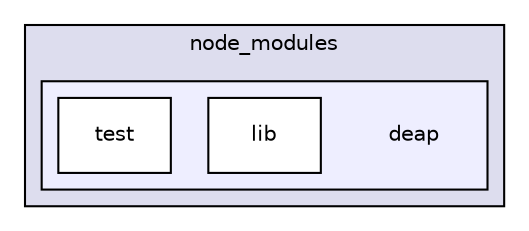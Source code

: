 digraph "gulp-src/node_modules/gulp-uglify/node_modules/deap" {
  compound=true
  node [ fontsize="10", fontname="Helvetica"];
  edge [ labelfontsize="10", labelfontname="Helvetica"];
  subgraph clusterdir_beaa206ecc90591bbbb1b82990198449 {
    graph [ bgcolor="#ddddee", pencolor="black", label="node_modules" fontname="Helvetica", fontsize="10", URL="dir_beaa206ecc90591bbbb1b82990198449.html"]
  subgraph clusterdir_4fab253f18384d63cafdfb0aeff6ff07 {
    graph [ bgcolor="#eeeeff", pencolor="black", label="" URL="dir_4fab253f18384d63cafdfb0aeff6ff07.html"];
    dir_4fab253f18384d63cafdfb0aeff6ff07 [shape=plaintext label="deap"];
    dir_7bf9eb34f7713776a49181469949d43a [shape=box label="lib" color="black" fillcolor="white" style="filled" URL="dir_7bf9eb34f7713776a49181469949d43a.html"];
    dir_e7734c63dc236e48f4e083121a7ffe7e [shape=box label="test" color="black" fillcolor="white" style="filled" URL="dir_e7734c63dc236e48f4e083121a7ffe7e.html"];
  }
  }
}
